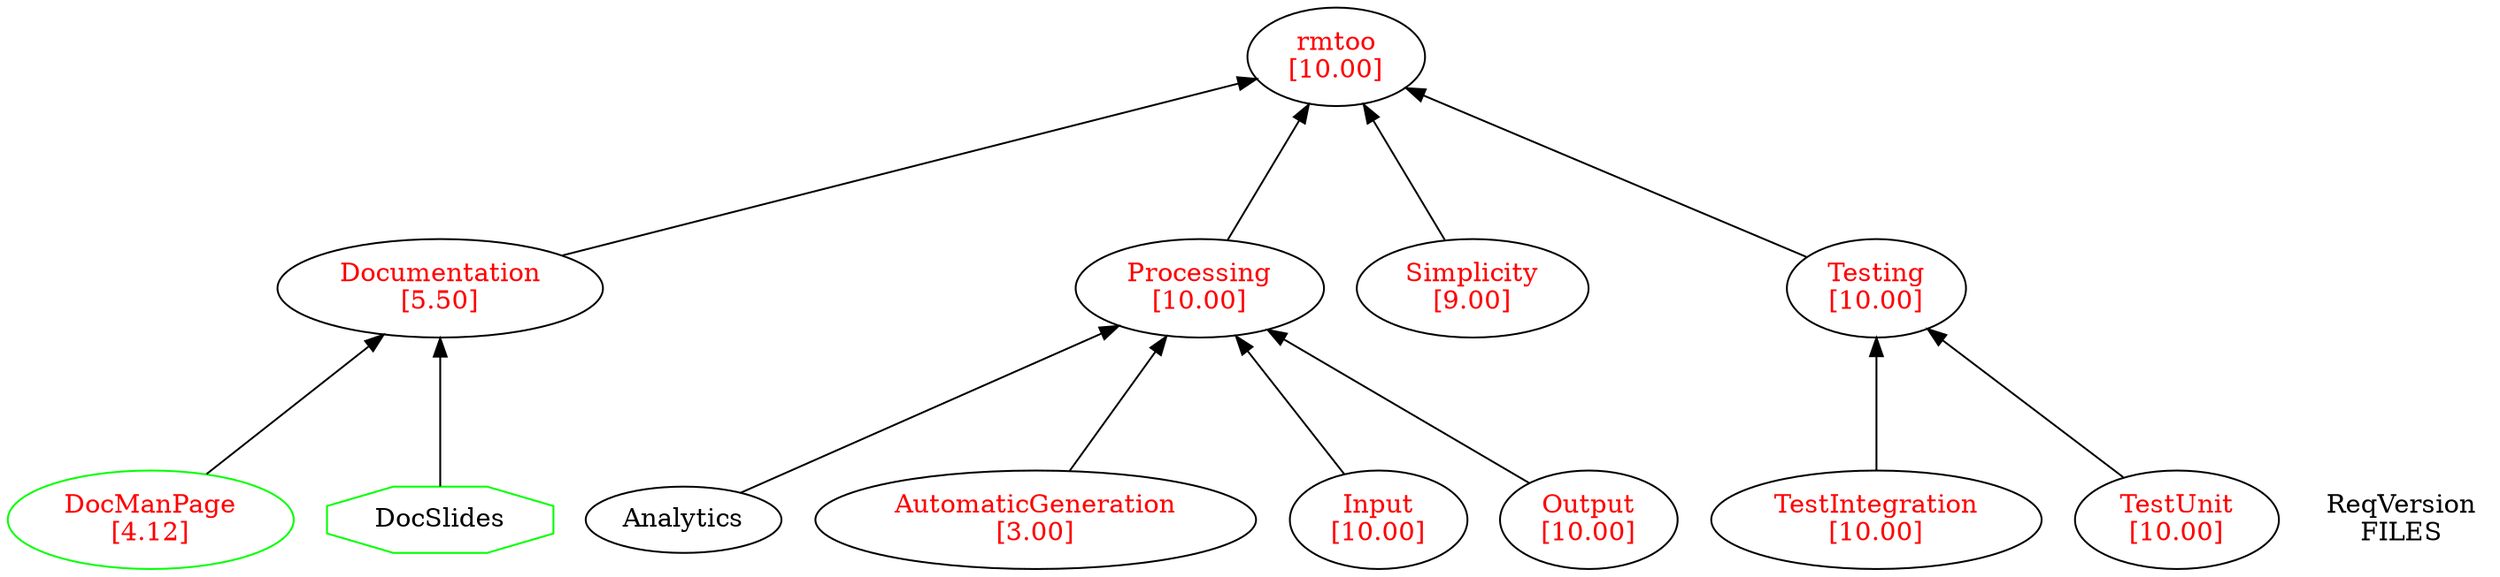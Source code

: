 digraph reqdeps {
rankdir=BT;
mclimit=10.0;
nslimit=10.0;ranksep=1;
Analytics [];
Analytics -> Processing;
AutomaticGeneration [fontcolor=red,label="AutomaticGeneration\n[3.00]"];
AutomaticGeneration -> Processing;
DocManPage [color=green,fontcolor=red,label="DocManPage\n[4.12]"];
DocManPage -> Documentation;
DocSlides [color=green,shape=octagon];
DocSlides -> Documentation;
Documentation [fontcolor=red,label="Documentation\n[5.50]"];
Documentation -> rmtoo;
Input [fontcolor=red,label="Input\n[10.00]"];
Input -> Processing;
Output [fontcolor=red,label="Output\n[10.00]"];
Output -> Processing;
Processing [fontcolor=red,label="Processing\n[10.00]"];
Processing -> rmtoo;
Simplicity [fontcolor=red,label="Simplicity\n[9.00]"];
Simplicity -> rmtoo;
TestIntegration [fontcolor=red,label="TestIntegration\n[10.00]"];
TestIntegration -> Testing;
TestUnit [fontcolor=red,label="TestUnit\n[10.00]"];
TestUnit -> Testing;
Testing [fontcolor=red,label="Testing\n[10.00]"];
Testing -> rmtoo;
rmtoo [fontcolor=red,label="rmtoo\n[10.00]"];
ReqVersion [shape=plaintext label="ReqVersion\nFILES"]
}